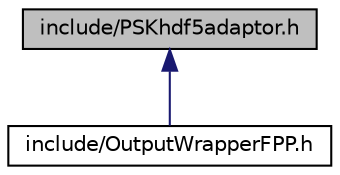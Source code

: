 digraph "include/PSKhdf5adaptor.h"
{
 // INTERACTIVE_SVG=YES
 // LATEX_PDF_SIZE
  edge [fontname="Helvetica",fontsize="10",labelfontname="Helvetica",labelfontsize="10"];
  node [fontname="Helvetica",fontsize="10",shape=record];
  Node1 [label="include/PSKhdf5adaptor.h",height=0.2,width=0.4,color="black", fillcolor="grey75", style="filled", fontcolor="black",tooltip=" "];
  Node1 -> Node2 [dir="back",color="midnightblue",fontsize="10",style="solid",fontname="Helvetica"];
  Node2 [label="include/OutputWrapperFPP.h",height=0.2,width=0.4,color="black", fillcolor="white", style="filled",URL="$de/d45/include_2_output_wrapper_f_p_p_8h.html",tooltip=" "];
}
